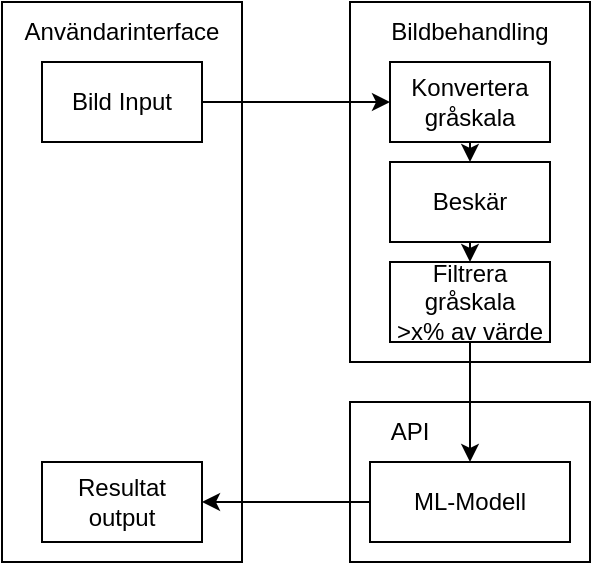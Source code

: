 <mxfile version="15.4.0" type="device"><diagram id="OeMPYZdsGA6QDxbCEWh2" name="Page-1"><mxGraphModel dx="813" dy="453" grid="1" gridSize="10" guides="1" tooltips="1" connect="1" arrows="1" fold="1" page="1" pageScale="1" pageWidth="827" pageHeight="1169" math="0" shadow="0"><root><mxCell id="0"/><mxCell id="1" parent="0"/><mxCell id="c88HEK66PoxS4EgYM21k-22" value="" style="rounded=0;whiteSpace=wrap;html=1;" vertex="1" parent="1"><mxGeometry x="294" y="340" width="120" height="80" as="geometry"/></mxCell><mxCell id="c88HEK66PoxS4EgYM21k-4" value="" style="rounded=0;whiteSpace=wrap;html=1;" vertex="1" parent="1"><mxGeometry x="120" y="140" width="120" height="280" as="geometry"/></mxCell><mxCell id="c88HEK66PoxS4EgYM21k-1" value="" style="rounded=0;whiteSpace=wrap;html=1;" vertex="1" parent="1"><mxGeometry x="294" y="140" width="120" height="180" as="geometry"/></mxCell><mxCell id="c88HEK66PoxS4EgYM21k-11" style="edgeStyle=orthogonalEdgeStyle;rounded=0;orthogonalLoop=1;jettySize=auto;html=1;exitX=1;exitY=0.5;exitDx=0;exitDy=0;entryX=0;entryY=0.5;entryDx=0;entryDy=0;" edge="1" parent="1" source="NcO-aSdEgv5XRoIsLcQQ-1" target="NcO-aSdEgv5XRoIsLcQQ-6"><mxGeometry relative="1" as="geometry"/></mxCell><mxCell id="NcO-aSdEgv5XRoIsLcQQ-1" value="Bild Input" style="rounded=0;whiteSpace=wrap;html=1;" parent="1" vertex="1"><mxGeometry x="140" y="170" width="80" height="40" as="geometry"/></mxCell><mxCell id="c88HEK66PoxS4EgYM21k-13" style="edgeStyle=orthogonalEdgeStyle;rounded=0;orthogonalLoop=1;jettySize=auto;html=1;exitX=0.5;exitY=1;exitDx=0;exitDy=0;entryX=0.5;entryY=0;entryDx=0;entryDy=0;" edge="1" parent="1" source="NcO-aSdEgv5XRoIsLcQQ-2" target="NcO-aSdEgv5XRoIsLcQQ-4"><mxGeometry relative="1" as="geometry"/></mxCell><mxCell id="NcO-aSdEgv5XRoIsLcQQ-2" value="Beskär" style="rounded=0;whiteSpace=wrap;html=1;" parent="1" vertex="1"><mxGeometry x="314" y="220" width="80" height="40" as="geometry"/></mxCell><mxCell id="c88HEK66PoxS4EgYM21k-18" style="edgeStyle=orthogonalEdgeStyle;rounded=0;orthogonalLoop=1;jettySize=auto;html=1;exitX=0.5;exitY=1;exitDx=0;exitDy=0;" edge="1" parent="1" source="NcO-aSdEgv5XRoIsLcQQ-4" target="c88HEK66PoxS4EgYM21k-9"><mxGeometry relative="1" as="geometry"/></mxCell><mxCell id="NcO-aSdEgv5XRoIsLcQQ-4" value="Filtrera gråskala&lt;br&gt;&amp;gt;x% av värde" style="rounded=0;whiteSpace=wrap;html=1;" parent="1" vertex="1"><mxGeometry x="314" y="270" width="80" height="40" as="geometry"/></mxCell><mxCell id="c88HEK66PoxS4EgYM21k-12" style="edgeStyle=orthogonalEdgeStyle;rounded=0;orthogonalLoop=1;jettySize=auto;html=1;exitX=0.5;exitY=1;exitDx=0;exitDy=0;entryX=0.5;entryY=0;entryDx=0;entryDy=0;" edge="1" parent="1" source="NcO-aSdEgv5XRoIsLcQQ-6" target="NcO-aSdEgv5XRoIsLcQQ-2"><mxGeometry relative="1" as="geometry"/></mxCell><mxCell id="NcO-aSdEgv5XRoIsLcQQ-6" value="Konvertera gråskala" style="rounded=0;whiteSpace=wrap;html=1;" parent="1" vertex="1"><mxGeometry x="314" y="170" width="80" height="40" as="geometry"/></mxCell><mxCell id="c88HEK66PoxS4EgYM21k-2" value="Bildbehandling" style="text;html=1;strokeColor=none;fillColor=none;align=center;verticalAlign=middle;whiteSpace=wrap;rounded=0;" vertex="1" parent="1"><mxGeometry x="304" y="140" width="100" height="30" as="geometry"/></mxCell><mxCell id="c88HEK66PoxS4EgYM21k-5" value="Användarinterface" style="text;html=1;strokeColor=none;fillColor=none;align=center;verticalAlign=middle;whiteSpace=wrap;rounded=0;" vertex="1" parent="1"><mxGeometry x="120" y="140" width="120" height="30" as="geometry"/></mxCell><mxCell id="c88HEK66PoxS4EgYM21k-20" style="edgeStyle=orthogonalEdgeStyle;rounded=0;orthogonalLoop=1;jettySize=auto;html=1;exitX=0;exitY=0.5;exitDx=0;exitDy=0;" edge="1" parent="1" source="c88HEK66PoxS4EgYM21k-9" target="c88HEK66PoxS4EgYM21k-19"><mxGeometry relative="1" as="geometry"/></mxCell><mxCell id="c88HEK66PoxS4EgYM21k-9" value="ML-Modell" style="rounded=0;whiteSpace=wrap;html=1;" vertex="1" parent="1"><mxGeometry x="304" y="370" width="100" height="40" as="geometry"/></mxCell><mxCell id="c88HEK66PoxS4EgYM21k-19" value="Resultat output" style="rounded=0;whiteSpace=wrap;html=1;" vertex="1" parent="1"><mxGeometry x="140" y="370" width="80" height="40" as="geometry"/></mxCell><mxCell id="c88HEK66PoxS4EgYM21k-23" value="API" style="text;html=1;strokeColor=none;fillColor=none;align=center;verticalAlign=middle;whiteSpace=wrap;rounded=0;" vertex="1" parent="1"><mxGeometry x="294" y="340" width="60" height="30" as="geometry"/></mxCell></root></mxGraphModel></diagram></mxfile>